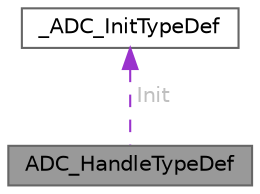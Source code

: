 digraph "ADC_HandleTypeDef"
{
 // LATEX_PDF_SIZE
  bgcolor="transparent";
  edge [fontname=Helvetica,fontsize=10,labelfontname=Helvetica,labelfontsize=10];
  node [fontname=Helvetica,fontsize=10,shape=box,height=0.2,width=0.4];
  Node1 [id="Node000001",label="ADC_HandleTypeDef",height=0.2,width=0.4,color="gray40", fillcolor="grey60", style="filled", fontcolor="black",tooltip=" "];
  Node2 -> Node1 [id="edge1_Node000001_Node000002",dir="back",color="darkorchid3",style="dashed",tooltip=" ",label=" Init",fontcolor="grey" ];
  Node2 [id="Node000002",label="_ADC_InitTypeDef",height=0.2,width=0.4,color="gray40", fillcolor="white", style="filled",URL="$struct___a_d_c___init_type_def.html",tooltip=" "];
}
